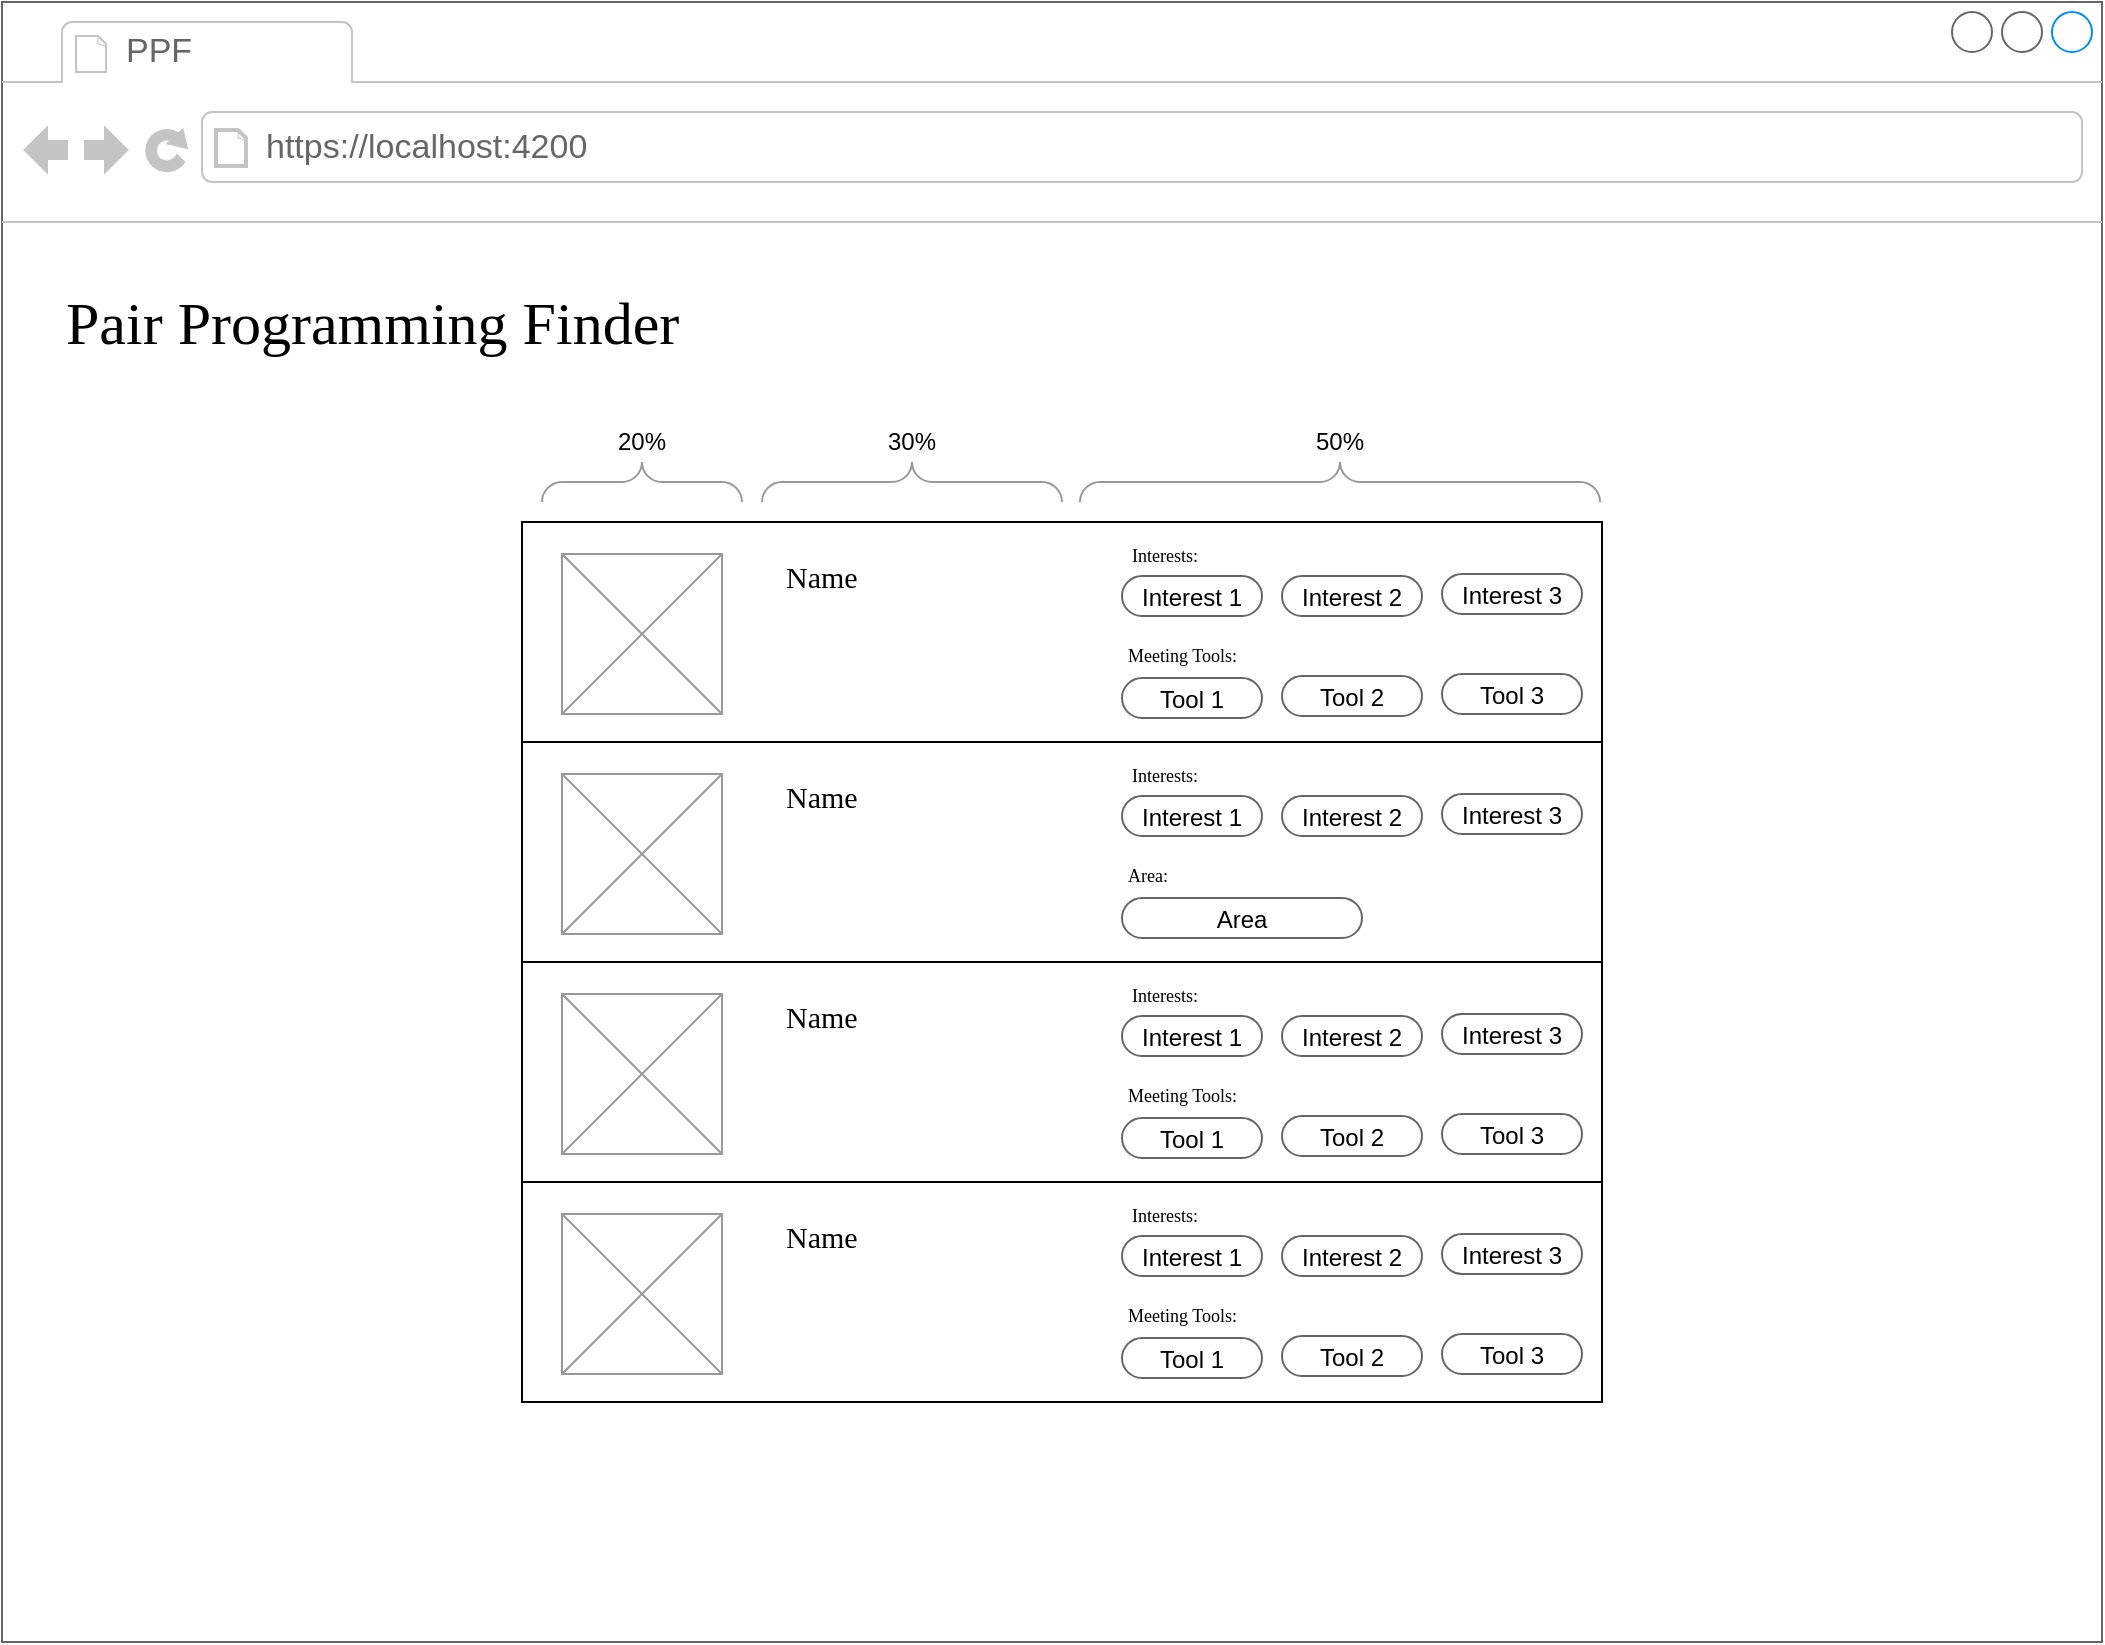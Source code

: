 <mxfile version="14.5.1" type="device"><diagram name="Page-1" id="2cc2dc42-3aac-f2a9-1cec-7a8b7cbee084"><mxGraphModel dx="1718" dy="914" grid="1" gridSize="10" guides="1" tooltips="1" connect="1" arrows="1" fold="1" page="1" pageScale="1" pageWidth="1100" pageHeight="850" background="#ffffff" math="0" shadow="0"><root><mxCell id="0"/><mxCell id="1" parent="0"/><mxCell id="7026571954dc6520-1" value="" style="strokeWidth=1;shadow=0;dashed=0;align=center;html=1;shape=mxgraph.mockup.containers.browserWindow;rSize=0;strokeColor=#666666;mainText=,;recursiveResize=0;rounded=0;labelBackgroundColor=none;fontFamily=Verdana;fontSize=12" parent="1" vertex="1"><mxGeometry x="30" y="20" width="1050" height="820" as="geometry"/></mxCell><mxCell id="7026571954dc6520-2" value="PPF" style="strokeWidth=1;shadow=0;dashed=0;align=center;html=1;shape=mxgraph.mockup.containers.anchor;fontSize=17;fontColor=#666666;align=left;" parent="7026571954dc6520-1" vertex="1"><mxGeometry x="60" y="12" width="110" height="26" as="geometry"/></mxCell><mxCell id="7026571954dc6520-3" value="https://localhost:4200" style="strokeWidth=1;shadow=0;dashed=0;align=center;html=1;shape=mxgraph.mockup.containers.anchor;rSize=0;fontSize=17;fontColor=#666666;align=left;" parent="7026571954dc6520-1" vertex="1"><mxGeometry x="130" y="60" width="250" height="26" as="geometry"/></mxCell><mxCell id="7026571954dc6520-4" value="Pair Programming Finder" style="text;html=1;points=[];align=left;verticalAlign=top;spacingTop=-4;fontSize=30;fontFamily=Verdana" parent="7026571954dc6520-1" vertex="1"><mxGeometry x="30" y="140" width="390" height="50" as="geometry"/></mxCell><mxCell id="60t3mMKCSJkCv0Lrl8NU-68" value="" style="group" vertex="1" connectable="0" parent="7026571954dc6520-1"><mxGeometry x="260" y="260" width="540" height="110" as="geometry"/></mxCell><mxCell id="60t3mMKCSJkCv0Lrl8NU-1" value="" style="rounded=0;whiteSpace=wrap;html=1;" vertex="1" parent="60t3mMKCSJkCv0Lrl8NU-68"><mxGeometry width="540" height="110" as="geometry"/></mxCell><mxCell id="7026571954dc6520-22" value="" style="verticalLabelPosition=bottom;shadow=0;dashed=0;align=center;html=1;verticalAlign=top;strokeWidth=1;shape=mxgraph.mockup.graphics.simpleIcon;strokeColor=#999999;fillColor=#ffffff;rounded=0;labelBackgroundColor=none;fontFamily=Verdana;fontSize=12;fontColor=#000000;" parent="60t3mMKCSJkCv0Lrl8NU-68" vertex="1"><mxGeometry x="20" y="16" width="80" height="80" as="geometry"/></mxCell><mxCell id="7026571954dc6520-32" value="Name" style="text;html=1;points=[];align=left;verticalAlign=top;spacingTop=-4;fontSize=15;fontFamily=Verdana" parent="60t3mMKCSJkCv0Lrl8NU-68" vertex="1"><mxGeometry x="130" y="16" width="120" height="30" as="geometry"/></mxCell><mxCell id="7026571954dc6520-19" value="&lt;font style=&quot;font-size: 12px&quot;&gt;Interest 2&lt;/font&gt;" style="strokeWidth=1;shadow=0;dashed=0;align=center;html=1;shape=mxgraph.mockup.buttons.button;strokeColor=#666666;mainText=;buttonStyle=round;fontSize=17;fontStyle=0;fillColor=none;whiteSpace=wrap;rounded=0;labelBackgroundColor=none;" parent="60t3mMKCSJkCv0Lrl8NU-68" vertex="1"><mxGeometry x="380" y="27" width="70" height="20" as="geometry"/></mxCell><mxCell id="60t3mMKCSJkCv0Lrl8NU-3" value="&lt;font style=&quot;font-size: 12px&quot;&gt;Interest 3&lt;/font&gt;" style="strokeWidth=1;shadow=0;dashed=0;align=center;html=1;shape=mxgraph.mockup.buttons.button;strokeColor=#666666;mainText=;buttonStyle=round;fontSize=17;fontStyle=0;fillColor=none;whiteSpace=wrap;rounded=0;labelBackgroundColor=none;" vertex="1" parent="60t3mMKCSJkCv0Lrl8NU-68"><mxGeometry x="460" y="26" width="70" height="20" as="geometry"/></mxCell><mxCell id="60t3mMKCSJkCv0Lrl8NU-4" value="&lt;font style=&quot;font-size: 9px&quot;&gt;Interests:&lt;/font&gt;" style="text;html=1;points=[];align=left;verticalAlign=top;spacingTop=-4;fontSize=15;fontFamily=Verdana" vertex="1" parent="60t3mMKCSJkCv0Lrl8NU-68"><mxGeometry x="303" y="3" width="70" height="20" as="geometry"/></mxCell><mxCell id="60t3mMKCSJkCv0Lrl8NU-5" value="&lt;font style=&quot;font-size: 12px&quot;&gt;Interest 1&lt;/font&gt;" style="strokeWidth=1;shadow=0;dashed=0;align=center;html=1;shape=mxgraph.mockup.buttons.button;strokeColor=#666666;mainText=;buttonStyle=round;fontSize=17;fontStyle=0;fillColor=none;whiteSpace=wrap;rounded=0;labelBackgroundColor=none;" vertex="1" parent="60t3mMKCSJkCv0Lrl8NU-68"><mxGeometry x="300" y="27" width="70" height="20" as="geometry"/></mxCell><mxCell id="60t3mMKCSJkCv0Lrl8NU-6" value="&lt;font style=&quot;font-size: 12px&quot;&gt;Tool 2&lt;/font&gt;" style="strokeWidth=1;shadow=0;dashed=0;align=center;html=1;shape=mxgraph.mockup.buttons.button;strokeColor=#666666;mainText=;buttonStyle=round;fontSize=17;fontStyle=0;fillColor=none;whiteSpace=wrap;rounded=0;labelBackgroundColor=none;" vertex="1" parent="60t3mMKCSJkCv0Lrl8NU-68"><mxGeometry x="380" y="77" width="70" height="20" as="geometry"/></mxCell><mxCell id="60t3mMKCSJkCv0Lrl8NU-7" value="&lt;font style=&quot;font-size: 12px&quot;&gt;Tool 3&lt;/font&gt;" style="strokeWidth=1;shadow=0;dashed=0;align=center;html=1;shape=mxgraph.mockup.buttons.button;strokeColor=#666666;mainText=;buttonStyle=round;fontSize=17;fontStyle=0;fillColor=none;whiteSpace=wrap;rounded=0;labelBackgroundColor=none;" vertex="1" parent="60t3mMKCSJkCv0Lrl8NU-68"><mxGeometry x="460" y="76" width="70" height="20" as="geometry"/></mxCell><mxCell id="60t3mMKCSJkCv0Lrl8NU-8" value="&lt;font style=&quot;font-size: 9px&quot;&gt;Meeting Tools:&lt;/font&gt;" style="text;html=1;points=[];align=left;verticalAlign=middle;spacingTop=-4;fontSize=15;fontFamily=Verdana;spacing=2;whiteSpace=wrap;" vertex="1" parent="60t3mMKCSJkCv0Lrl8NU-68"><mxGeometry x="301" y="56" width="70" height="20" as="geometry"/></mxCell><mxCell id="60t3mMKCSJkCv0Lrl8NU-9" value="&lt;font style=&quot;font-size: 12px&quot;&gt;Tool 1&lt;/font&gt;" style="strokeWidth=1;shadow=0;dashed=0;align=center;html=1;shape=mxgraph.mockup.buttons.button;strokeColor=#666666;mainText=;buttonStyle=round;fontSize=17;fontStyle=0;fillColor=none;whiteSpace=wrap;rounded=0;labelBackgroundColor=none;" vertex="1" parent="60t3mMKCSJkCv0Lrl8NU-68"><mxGeometry x="300" y="78" width="70" height="20" as="geometry"/></mxCell><mxCell id="60t3mMKCSJkCv0Lrl8NU-69" value="" style="group" vertex="1" connectable="0" parent="7026571954dc6520-1"><mxGeometry x="260" y="370" width="540" height="110" as="geometry"/></mxCell><mxCell id="60t3mMKCSJkCv0Lrl8NU-10" value="" style="rounded=0;whiteSpace=wrap;html=1;" vertex="1" parent="60t3mMKCSJkCv0Lrl8NU-69"><mxGeometry width="540" height="110" as="geometry"/></mxCell><mxCell id="60t3mMKCSJkCv0Lrl8NU-11" value="" style="verticalLabelPosition=bottom;shadow=0;dashed=0;align=center;html=1;verticalAlign=top;strokeWidth=1;shape=mxgraph.mockup.graphics.simpleIcon;strokeColor=#999999;fillColor=#ffffff;rounded=0;labelBackgroundColor=none;fontFamily=Verdana;fontSize=12;fontColor=#000000;" vertex="1" parent="60t3mMKCSJkCv0Lrl8NU-69"><mxGeometry x="20" y="16" width="80" height="80" as="geometry"/></mxCell><mxCell id="60t3mMKCSJkCv0Lrl8NU-12" value="Name" style="text;html=1;points=[];align=left;verticalAlign=top;spacingTop=-4;fontSize=15;fontFamily=Verdana" vertex="1" parent="60t3mMKCSJkCv0Lrl8NU-69"><mxGeometry x="130" y="16" width="120" height="30" as="geometry"/></mxCell><mxCell id="60t3mMKCSJkCv0Lrl8NU-13" value="&lt;font style=&quot;font-size: 12px&quot;&gt;Interest 2&lt;/font&gt;" style="strokeWidth=1;shadow=0;dashed=0;align=center;html=1;shape=mxgraph.mockup.buttons.button;strokeColor=#666666;mainText=;buttonStyle=round;fontSize=17;fontStyle=0;fillColor=none;whiteSpace=wrap;rounded=0;labelBackgroundColor=none;" vertex="1" parent="60t3mMKCSJkCv0Lrl8NU-69"><mxGeometry x="380" y="27" width="70" height="20" as="geometry"/></mxCell><mxCell id="60t3mMKCSJkCv0Lrl8NU-14" value="&lt;font style=&quot;font-size: 12px&quot;&gt;Interest 3&lt;/font&gt;" style="strokeWidth=1;shadow=0;dashed=0;align=center;html=1;shape=mxgraph.mockup.buttons.button;strokeColor=#666666;mainText=;buttonStyle=round;fontSize=17;fontStyle=0;fillColor=none;whiteSpace=wrap;rounded=0;labelBackgroundColor=none;" vertex="1" parent="60t3mMKCSJkCv0Lrl8NU-69"><mxGeometry x="460" y="26" width="70" height="20" as="geometry"/></mxCell><mxCell id="60t3mMKCSJkCv0Lrl8NU-15" value="&lt;font style=&quot;font-size: 9px&quot;&gt;Interests:&lt;/font&gt;" style="text;html=1;points=[];align=left;verticalAlign=top;spacingTop=-4;fontSize=15;fontFamily=Verdana" vertex="1" parent="60t3mMKCSJkCv0Lrl8NU-69"><mxGeometry x="303" y="3" width="70" height="20" as="geometry"/></mxCell><mxCell id="60t3mMKCSJkCv0Lrl8NU-16" value="&lt;font style=&quot;font-size: 12px&quot;&gt;Interest 1&lt;/font&gt;" style="strokeWidth=1;shadow=0;dashed=0;align=center;html=1;shape=mxgraph.mockup.buttons.button;strokeColor=#666666;mainText=;buttonStyle=round;fontSize=17;fontStyle=0;fillColor=none;whiteSpace=wrap;rounded=0;labelBackgroundColor=none;" vertex="1" parent="60t3mMKCSJkCv0Lrl8NU-69"><mxGeometry x="300" y="27" width="70" height="20" as="geometry"/></mxCell><mxCell id="60t3mMKCSJkCv0Lrl8NU-19" value="&lt;font style=&quot;font-size: 9px&quot;&gt;Area:&lt;/font&gt;" style="text;html=1;points=[];align=left;verticalAlign=middle;spacingTop=-4;fontSize=15;fontFamily=Verdana;spacing=2;whiteSpace=wrap;" vertex="1" parent="60t3mMKCSJkCv0Lrl8NU-69"><mxGeometry x="301" y="56" width="70" height="20" as="geometry"/></mxCell><mxCell id="60t3mMKCSJkCv0Lrl8NU-20" value="&lt;font style=&quot;font-size: 12px&quot;&gt;Area&lt;/font&gt;" style="strokeWidth=1;shadow=0;dashed=0;align=center;html=1;shape=mxgraph.mockup.buttons.button;strokeColor=#666666;mainText=;buttonStyle=round;fontSize=17;fontStyle=0;fillColor=none;whiteSpace=wrap;rounded=0;labelBackgroundColor=none;" vertex="1" parent="60t3mMKCSJkCv0Lrl8NU-69"><mxGeometry x="300" y="78" width="120" height="20" as="geometry"/></mxCell><mxCell id="60t3mMKCSJkCv0Lrl8NU-70" value="" style="group" vertex="1" connectable="0" parent="7026571954dc6520-1"><mxGeometry x="260" y="480" width="540" height="110" as="geometry"/></mxCell><mxCell id="60t3mMKCSJkCv0Lrl8NU-21" value="" style="rounded=0;whiteSpace=wrap;html=1;" vertex="1" parent="60t3mMKCSJkCv0Lrl8NU-70"><mxGeometry width="540" height="110" as="geometry"/></mxCell><mxCell id="60t3mMKCSJkCv0Lrl8NU-22" value="" style="verticalLabelPosition=bottom;shadow=0;dashed=0;align=center;html=1;verticalAlign=top;strokeWidth=1;shape=mxgraph.mockup.graphics.simpleIcon;strokeColor=#999999;fillColor=#ffffff;rounded=0;labelBackgroundColor=none;fontFamily=Verdana;fontSize=12;fontColor=#000000;" vertex="1" parent="60t3mMKCSJkCv0Lrl8NU-70"><mxGeometry x="20" y="16" width="80" height="80" as="geometry"/></mxCell><mxCell id="60t3mMKCSJkCv0Lrl8NU-23" value="Name" style="text;html=1;points=[];align=left;verticalAlign=top;spacingTop=-4;fontSize=15;fontFamily=Verdana" vertex="1" parent="60t3mMKCSJkCv0Lrl8NU-70"><mxGeometry x="130" y="16" width="120" height="30" as="geometry"/></mxCell><mxCell id="60t3mMKCSJkCv0Lrl8NU-24" value="&lt;font style=&quot;font-size: 12px&quot;&gt;Interest 2&lt;/font&gt;" style="strokeWidth=1;shadow=0;dashed=0;align=center;html=1;shape=mxgraph.mockup.buttons.button;strokeColor=#666666;mainText=;buttonStyle=round;fontSize=17;fontStyle=0;fillColor=none;whiteSpace=wrap;rounded=0;labelBackgroundColor=none;" vertex="1" parent="60t3mMKCSJkCv0Lrl8NU-70"><mxGeometry x="380" y="27" width="70" height="20" as="geometry"/></mxCell><mxCell id="60t3mMKCSJkCv0Lrl8NU-25" value="&lt;font style=&quot;font-size: 12px&quot;&gt;Interest 3&lt;/font&gt;" style="strokeWidth=1;shadow=0;dashed=0;align=center;html=1;shape=mxgraph.mockup.buttons.button;strokeColor=#666666;mainText=;buttonStyle=round;fontSize=17;fontStyle=0;fillColor=none;whiteSpace=wrap;rounded=0;labelBackgroundColor=none;" vertex="1" parent="60t3mMKCSJkCv0Lrl8NU-70"><mxGeometry x="460" y="26" width="70" height="20" as="geometry"/></mxCell><mxCell id="60t3mMKCSJkCv0Lrl8NU-26" value="&lt;font style=&quot;font-size: 9px&quot;&gt;Interests:&lt;/font&gt;" style="text;html=1;points=[];align=left;verticalAlign=top;spacingTop=-4;fontSize=15;fontFamily=Verdana" vertex="1" parent="60t3mMKCSJkCv0Lrl8NU-70"><mxGeometry x="303" y="3" width="70" height="20" as="geometry"/></mxCell><mxCell id="60t3mMKCSJkCv0Lrl8NU-27" value="&lt;font style=&quot;font-size: 12px&quot;&gt;Interest 1&lt;/font&gt;" style="strokeWidth=1;shadow=0;dashed=0;align=center;html=1;shape=mxgraph.mockup.buttons.button;strokeColor=#666666;mainText=;buttonStyle=round;fontSize=17;fontStyle=0;fillColor=none;whiteSpace=wrap;rounded=0;labelBackgroundColor=none;" vertex="1" parent="60t3mMKCSJkCv0Lrl8NU-70"><mxGeometry x="300" y="27" width="70" height="20" as="geometry"/></mxCell><mxCell id="60t3mMKCSJkCv0Lrl8NU-28" value="&lt;font style=&quot;font-size: 12px&quot;&gt;Tool 2&lt;/font&gt;" style="strokeWidth=1;shadow=0;dashed=0;align=center;html=1;shape=mxgraph.mockup.buttons.button;strokeColor=#666666;mainText=;buttonStyle=round;fontSize=17;fontStyle=0;fillColor=none;whiteSpace=wrap;rounded=0;labelBackgroundColor=none;" vertex="1" parent="60t3mMKCSJkCv0Lrl8NU-70"><mxGeometry x="380" y="77" width="70" height="20" as="geometry"/></mxCell><mxCell id="60t3mMKCSJkCv0Lrl8NU-29" value="&lt;font style=&quot;font-size: 12px&quot;&gt;Tool 3&lt;/font&gt;" style="strokeWidth=1;shadow=0;dashed=0;align=center;html=1;shape=mxgraph.mockup.buttons.button;strokeColor=#666666;mainText=;buttonStyle=round;fontSize=17;fontStyle=0;fillColor=none;whiteSpace=wrap;rounded=0;labelBackgroundColor=none;" vertex="1" parent="60t3mMKCSJkCv0Lrl8NU-70"><mxGeometry x="460" y="76" width="70" height="20" as="geometry"/></mxCell><mxCell id="60t3mMKCSJkCv0Lrl8NU-30" value="&lt;font style=&quot;font-size: 9px&quot;&gt;Meeting Tools:&lt;/font&gt;" style="text;html=1;points=[];align=left;verticalAlign=middle;spacingTop=-4;fontSize=15;fontFamily=Verdana;spacing=2;whiteSpace=wrap;" vertex="1" parent="60t3mMKCSJkCv0Lrl8NU-70"><mxGeometry x="301" y="56" width="70" height="20" as="geometry"/></mxCell><mxCell id="60t3mMKCSJkCv0Lrl8NU-31" value="&lt;font style=&quot;font-size: 12px&quot;&gt;Tool 1&lt;/font&gt;" style="strokeWidth=1;shadow=0;dashed=0;align=center;html=1;shape=mxgraph.mockup.buttons.button;strokeColor=#666666;mainText=;buttonStyle=round;fontSize=17;fontStyle=0;fillColor=none;whiteSpace=wrap;rounded=0;labelBackgroundColor=none;" vertex="1" parent="60t3mMKCSJkCv0Lrl8NU-70"><mxGeometry x="300" y="78" width="70" height="20" as="geometry"/></mxCell><mxCell id="60t3mMKCSJkCv0Lrl8NU-71" value="" style="group" vertex="1" connectable="0" parent="7026571954dc6520-1"><mxGeometry x="260" y="590" width="540" height="110" as="geometry"/></mxCell><mxCell id="60t3mMKCSJkCv0Lrl8NU-72" value="" style="rounded=0;whiteSpace=wrap;html=1;" vertex="1" parent="60t3mMKCSJkCv0Lrl8NU-71"><mxGeometry width="540" height="110" as="geometry"/></mxCell><mxCell id="60t3mMKCSJkCv0Lrl8NU-73" value="" style="verticalLabelPosition=bottom;shadow=0;dashed=0;align=center;html=1;verticalAlign=top;strokeWidth=1;shape=mxgraph.mockup.graphics.simpleIcon;strokeColor=#999999;fillColor=#ffffff;rounded=0;labelBackgroundColor=none;fontFamily=Verdana;fontSize=12;fontColor=#000000;" vertex="1" parent="60t3mMKCSJkCv0Lrl8NU-71"><mxGeometry x="20" y="16" width="80" height="80" as="geometry"/></mxCell><mxCell id="60t3mMKCSJkCv0Lrl8NU-74" value="Name" style="text;html=1;points=[];align=left;verticalAlign=top;spacingTop=-4;fontSize=15;fontFamily=Verdana" vertex="1" parent="60t3mMKCSJkCv0Lrl8NU-71"><mxGeometry x="130" y="16" width="120" height="30" as="geometry"/></mxCell><mxCell id="60t3mMKCSJkCv0Lrl8NU-75" value="&lt;font style=&quot;font-size: 12px&quot;&gt;Interest 2&lt;/font&gt;" style="strokeWidth=1;shadow=0;dashed=0;align=center;html=1;shape=mxgraph.mockup.buttons.button;strokeColor=#666666;mainText=;buttonStyle=round;fontSize=17;fontStyle=0;fillColor=none;whiteSpace=wrap;rounded=0;labelBackgroundColor=none;" vertex="1" parent="60t3mMKCSJkCv0Lrl8NU-71"><mxGeometry x="380" y="27" width="70" height="20" as="geometry"/></mxCell><mxCell id="60t3mMKCSJkCv0Lrl8NU-76" value="&lt;font style=&quot;font-size: 12px&quot;&gt;Interest 3&lt;/font&gt;" style="strokeWidth=1;shadow=0;dashed=0;align=center;html=1;shape=mxgraph.mockup.buttons.button;strokeColor=#666666;mainText=;buttonStyle=round;fontSize=17;fontStyle=0;fillColor=none;whiteSpace=wrap;rounded=0;labelBackgroundColor=none;" vertex="1" parent="60t3mMKCSJkCv0Lrl8NU-71"><mxGeometry x="460" y="26" width="70" height="20" as="geometry"/></mxCell><mxCell id="60t3mMKCSJkCv0Lrl8NU-77" value="&lt;font style=&quot;font-size: 9px&quot;&gt;Interests:&lt;/font&gt;" style="text;html=1;points=[];align=left;verticalAlign=top;spacingTop=-4;fontSize=15;fontFamily=Verdana" vertex="1" parent="60t3mMKCSJkCv0Lrl8NU-71"><mxGeometry x="303" y="3" width="70" height="20" as="geometry"/></mxCell><mxCell id="60t3mMKCSJkCv0Lrl8NU-78" value="&lt;font style=&quot;font-size: 12px&quot;&gt;Interest 1&lt;/font&gt;" style="strokeWidth=1;shadow=0;dashed=0;align=center;html=1;shape=mxgraph.mockup.buttons.button;strokeColor=#666666;mainText=;buttonStyle=round;fontSize=17;fontStyle=0;fillColor=none;whiteSpace=wrap;rounded=0;labelBackgroundColor=none;" vertex="1" parent="60t3mMKCSJkCv0Lrl8NU-71"><mxGeometry x="300" y="27" width="70" height="20" as="geometry"/></mxCell><mxCell id="60t3mMKCSJkCv0Lrl8NU-79" value="&lt;font style=&quot;font-size: 12px&quot;&gt;Tool 2&lt;/font&gt;" style="strokeWidth=1;shadow=0;dashed=0;align=center;html=1;shape=mxgraph.mockup.buttons.button;strokeColor=#666666;mainText=;buttonStyle=round;fontSize=17;fontStyle=0;fillColor=none;whiteSpace=wrap;rounded=0;labelBackgroundColor=none;" vertex="1" parent="60t3mMKCSJkCv0Lrl8NU-71"><mxGeometry x="380" y="77" width="70" height="20" as="geometry"/></mxCell><mxCell id="60t3mMKCSJkCv0Lrl8NU-80" value="&lt;font style=&quot;font-size: 12px&quot;&gt;Tool 3&lt;/font&gt;" style="strokeWidth=1;shadow=0;dashed=0;align=center;html=1;shape=mxgraph.mockup.buttons.button;strokeColor=#666666;mainText=;buttonStyle=round;fontSize=17;fontStyle=0;fillColor=none;whiteSpace=wrap;rounded=0;labelBackgroundColor=none;" vertex="1" parent="60t3mMKCSJkCv0Lrl8NU-71"><mxGeometry x="460" y="76" width="70" height="20" as="geometry"/></mxCell><mxCell id="60t3mMKCSJkCv0Lrl8NU-81" value="&lt;font style=&quot;font-size: 9px&quot;&gt;Meeting Tools:&lt;/font&gt;" style="text;html=1;points=[];align=left;verticalAlign=middle;spacingTop=-4;fontSize=15;fontFamily=Verdana;spacing=2;whiteSpace=wrap;" vertex="1" parent="60t3mMKCSJkCv0Lrl8NU-71"><mxGeometry x="301" y="56" width="70" height="20" as="geometry"/></mxCell><mxCell id="60t3mMKCSJkCv0Lrl8NU-82" value="&lt;font style=&quot;font-size: 12px&quot;&gt;Tool 1&lt;/font&gt;" style="strokeWidth=1;shadow=0;dashed=0;align=center;html=1;shape=mxgraph.mockup.buttons.button;strokeColor=#666666;mainText=;buttonStyle=round;fontSize=17;fontStyle=0;fillColor=none;whiteSpace=wrap;rounded=0;labelBackgroundColor=none;" vertex="1" parent="60t3mMKCSJkCv0Lrl8NU-71"><mxGeometry x="300" y="78" width="70" height="20" as="geometry"/></mxCell><mxCell id="60t3mMKCSJkCv0Lrl8NU-83" value="" style="verticalLabelPosition=bottom;shadow=0;dashed=0;align=center;html=1;verticalAlign=top;strokeWidth=1;shape=mxgraph.mockup.markup.curlyBrace;strokeColor=#999999;" vertex="1" parent="7026571954dc6520-1"><mxGeometry x="270" y="230" width="100" height="20" as="geometry"/></mxCell><mxCell id="60t3mMKCSJkCv0Lrl8NU-84" value="" style="verticalLabelPosition=bottom;shadow=0;dashed=0;align=center;html=1;verticalAlign=top;strokeWidth=1;shape=mxgraph.mockup.markup.curlyBrace;strokeColor=#999999;" vertex="1" parent="7026571954dc6520-1"><mxGeometry x="380" y="230" width="150" height="20" as="geometry"/></mxCell><mxCell id="60t3mMKCSJkCv0Lrl8NU-85" value="" style="verticalLabelPosition=bottom;shadow=0;dashed=0;align=center;html=1;verticalAlign=top;strokeWidth=1;shape=mxgraph.mockup.markup.curlyBrace;strokeColor=#999999;" vertex="1" parent="7026571954dc6520-1"><mxGeometry x="539" y="230" width="260" height="20" as="geometry"/></mxCell><mxCell id="60t3mMKCSJkCv0Lrl8NU-86" value="50%" style="text;html=1;strokeColor=none;fillColor=none;align=center;verticalAlign=middle;whiteSpace=wrap;rounded=0;" vertex="1" parent="7026571954dc6520-1"><mxGeometry x="649" y="210" width="40" height="20" as="geometry"/></mxCell><mxCell id="60t3mMKCSJkCv0Lrl8NU-87" value="30%" style="text;html=1;strokeColor=none;fillColor=none;align=center;verticalAlign=middle;whiteSpace=wrap;rounded=0;" vertex="1" parent="7026571954dc6520-1"><mxGeometry x="435" y="210" width="40" height="20" as="geometry"/></mxCell><mxCell id="60t3mMKCSJkCv0Lrl8NU-88" value="20%" style="text;html=1;strokeColor=none;fillColor=none;align=center;verticalAlign=middle;whiteSpace=wrap;rounded=0;" vertex="1" parent="7026571954dc6520-1"><mxGeometry x="300" y="210" width="40" height="20" as="geometry"/></mxCell></root></mxGraphModel></diagram></mxfile>